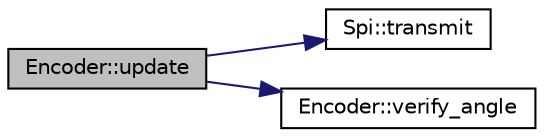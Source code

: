 digraph "Encoder::update"
{
 // LATEX_PDF_SIZE
  edge [fontname="Helvetica",fontsize="10",labelfontname="Helvetica",labelfontsize="10"];
  node [fontname="Helvetica",fontsize="10",shape=record];
  rankdir="LR";
  Node1 [label="Encoder::update",height=0.2,width=0.4,color="black", fillcolor="grey75", style="filled", fontcolor="black",tooltip=" "];
  Node1 -> Node2 [color="midnightblue",fontsize="10",style="solid",fontname="Helvetica"];
  Node2 [label="Spi::transmit",height=0.2,width=0.4,color="black", fillcolor="white", style="filled",URL="$classSpi.html#a91c0eeec99491ce1392baecdb8ec7495",tooltip=" "];
  Node1 -> Node3 [color="midnightblue",fontsize="10",style="solid",fontname="Helvetica"];
  Node3 [label="Encoder::verify_angle",height=0.2,width=0.4,color="black", fillcolor="white", style="filled",URL="$classEncoder.html#a596ec8850ff86b2e65e1416445bc2773",tooltip=" "];
}

